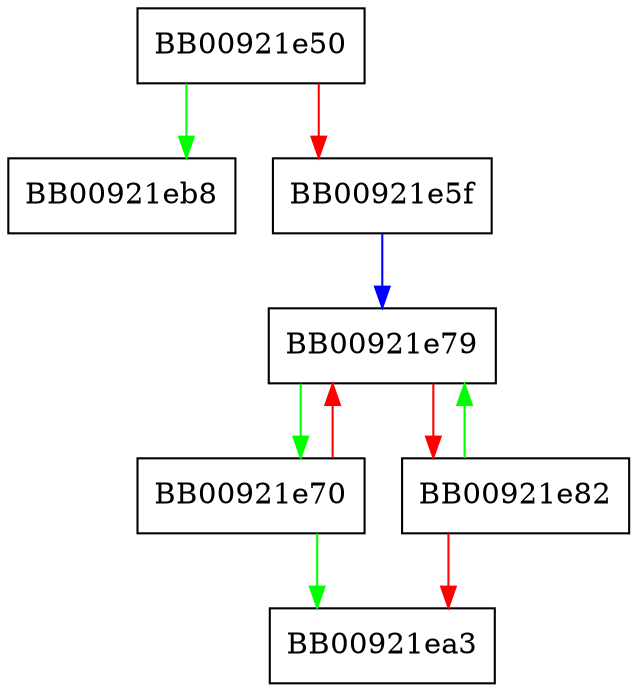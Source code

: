 digraph _dl_check_all_versions {
  node [shape="box"];
  graph [splines=ortho];
  BB00921e50 -> BB00921eb8 [color="green"];
  BB00921e50 -> BB00921e5f [color="red"];
  BB00921e5f -> BB00921e79 [color="blue"];
  BB00921e70 -> BB00921ea3 [color="green"];
  BB00921e70 -> BB00921e79 [color="red"];
  BB00921e79 -> BB00921e70 [color="green"];
  BB00921e79 -> BB00921e82 [color="red"];
  BB00921e82 -> BB00921e79 [color="green"];
  BB00921e82 -> BB00921ea3 [color="red"];
}